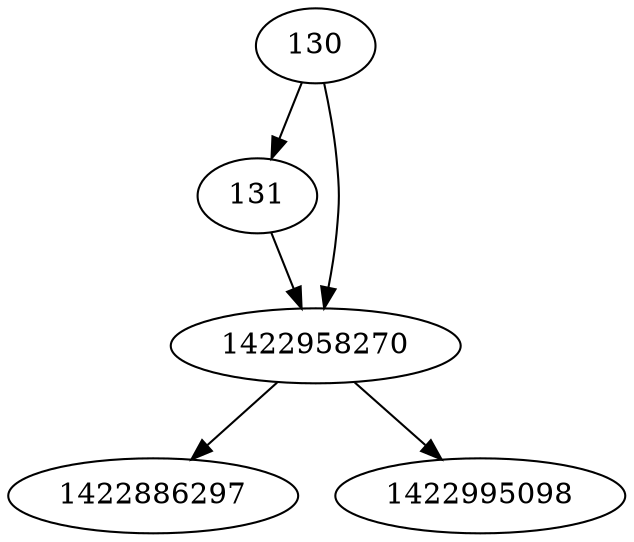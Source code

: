 strict digraph  {
130;
131;
1422886297;
1422995098;
1422958270;
130 -> 1422958270;
130 -> 131;
131 -> 1422958270;
1422958270 -> 1422995098;
1422958270 -> 1422886297;
}
